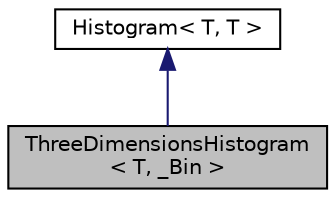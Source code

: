 digraph "ThreeDimensionsHistogram&lt; T, _Bin &gt;"
{
 // LATEX_PDF_SIZE
  edge [fontname="Helvetica",fontsize="10",labelfontname="Helvetica",labelfontsize="10"];
  node [fontname="Helvetica",fontsize="10",shape=record];
  Node1 [label="ThreeDimensionsHistogram\l\< T, _Bin \>",height=0.2,width=0.4,color="black", fillcolor="grey75", style="filled", fontcolor="black",tooltip=" "];
  Node2 -> Node1 [dir="back",color="midnightblue",fontsize="10",style="solid",fontname="Helvetica"];
  Node2 [label="Histogram\< T, T \>",height=0.2,width=0.4,color="black", fillcolor="white", style="filled",URL="$classHistogram.html",tooltip=" "];
}
